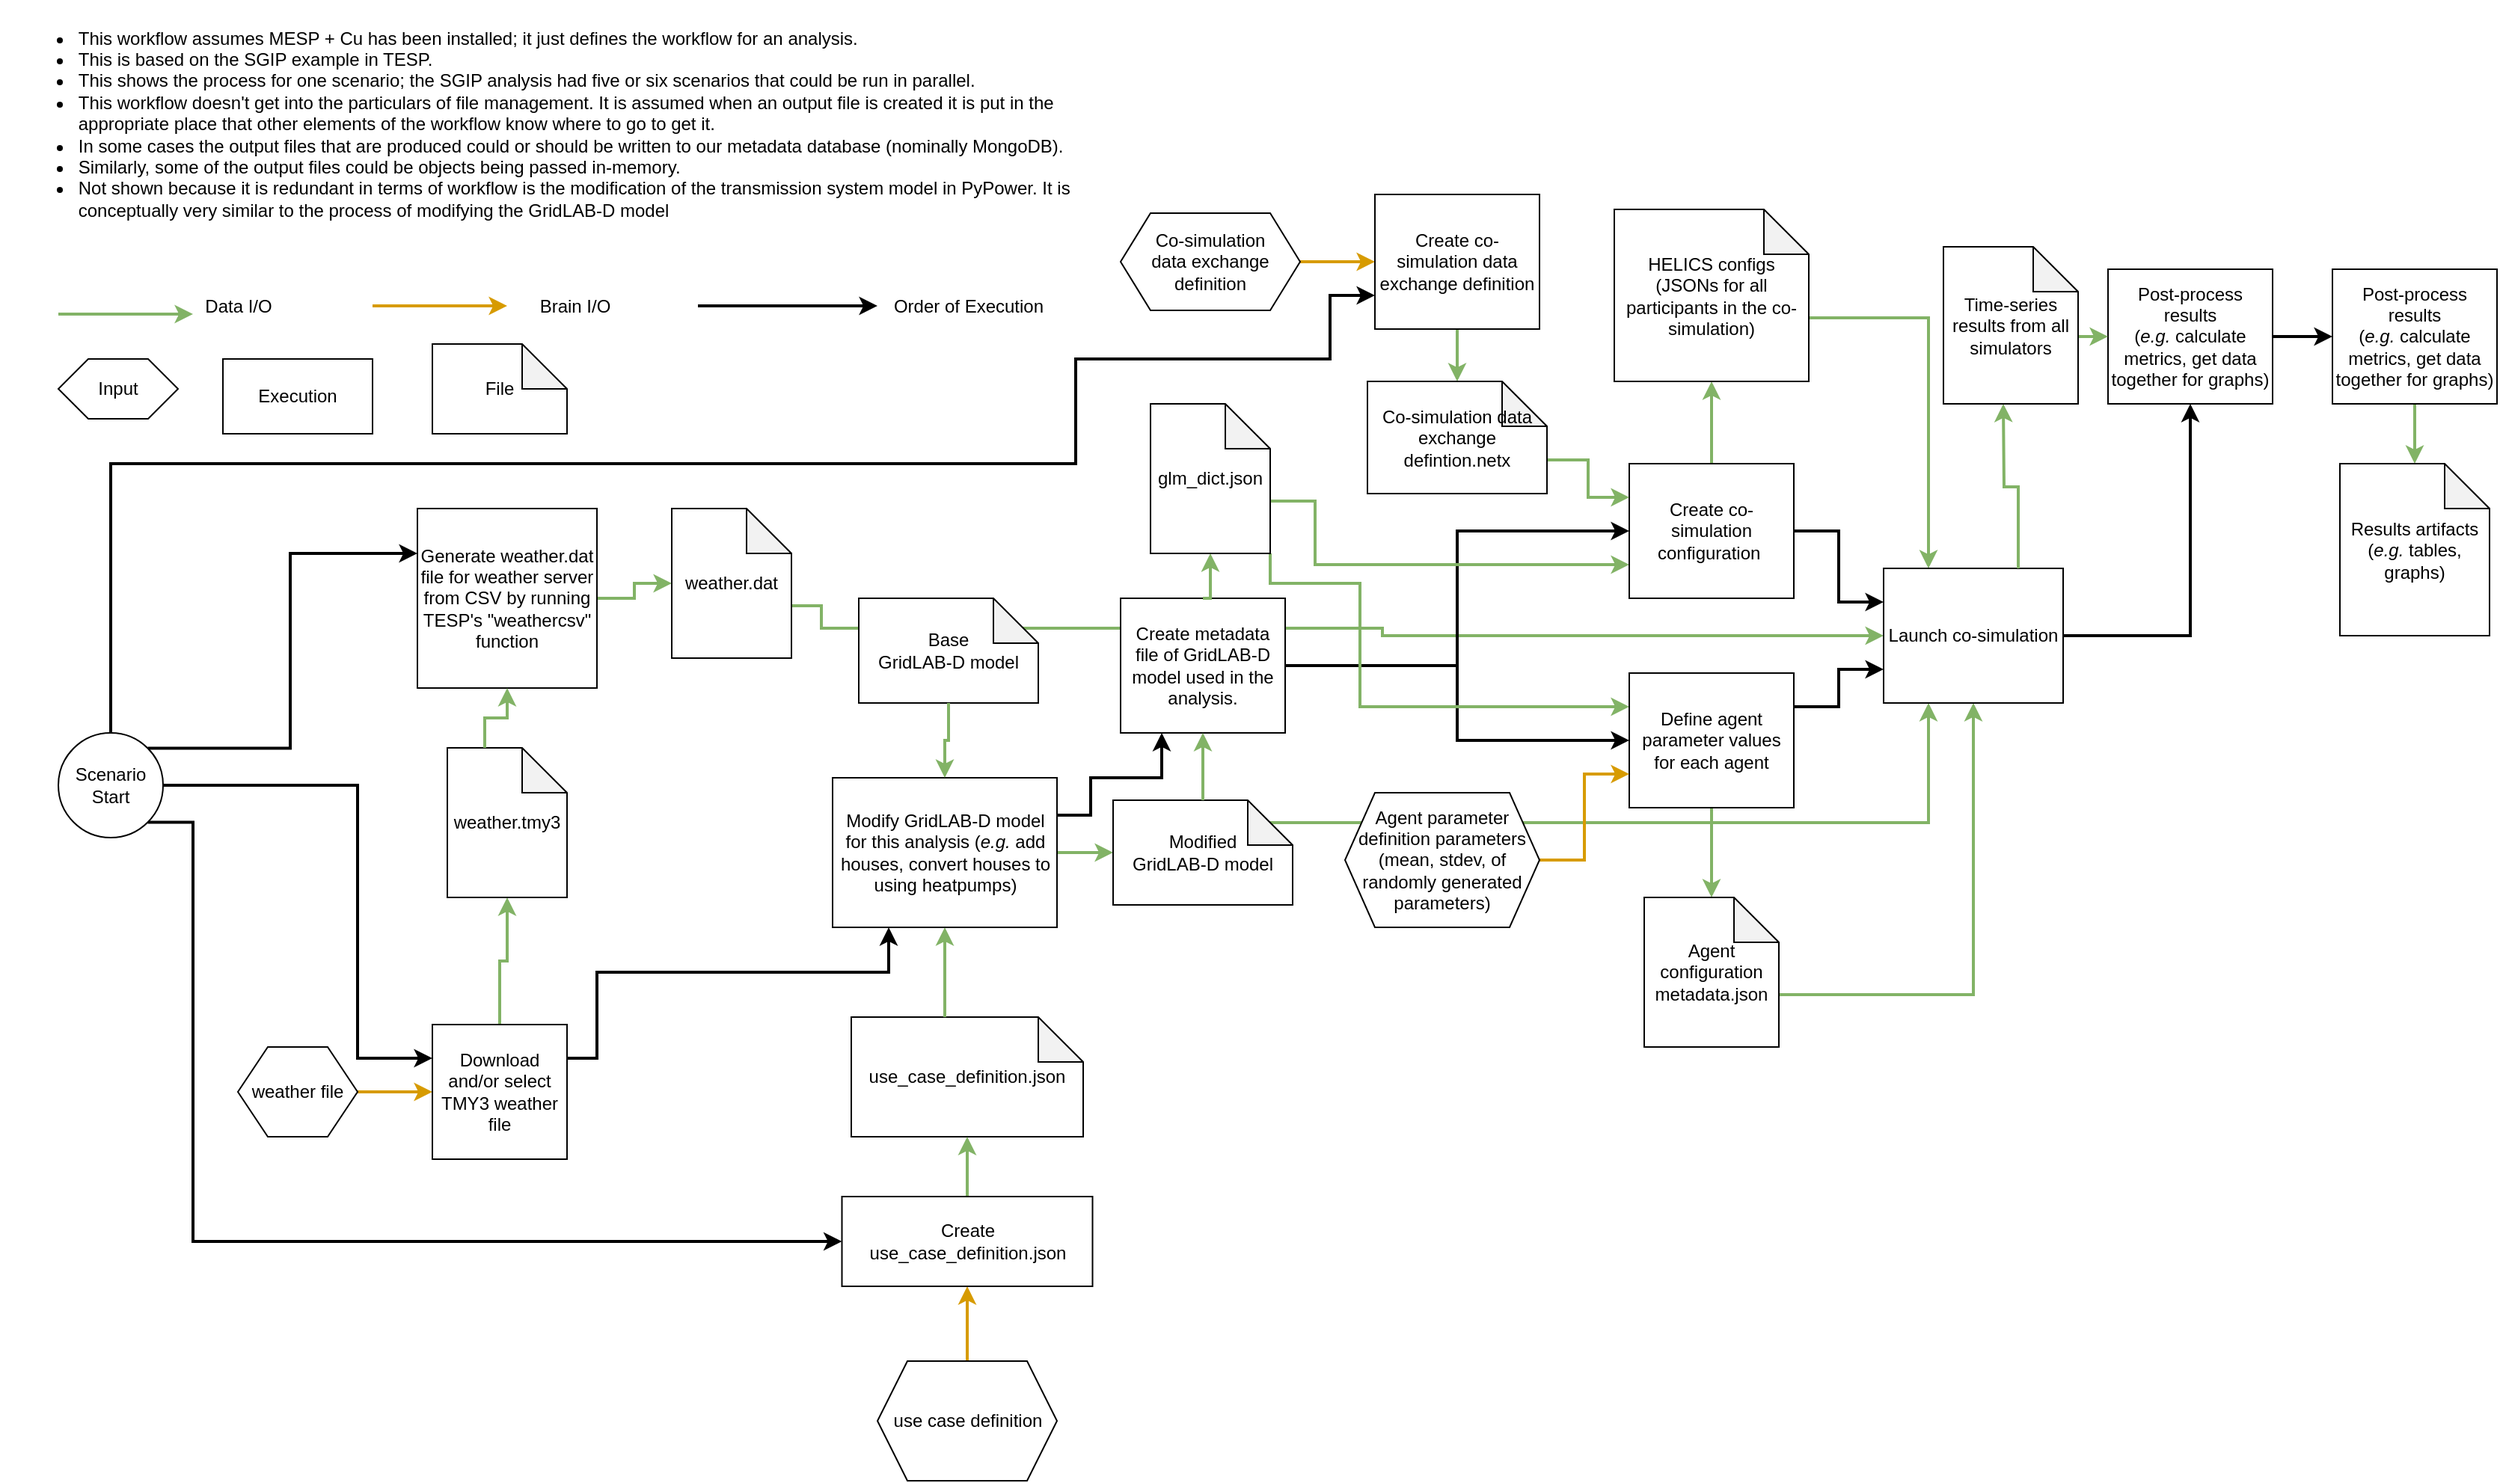 <mxfile>
    <diagram name="Page-1" id="3KY1KIsPnuTJjdjUUpzb">
        <mxGraphModel dx="1443" dy="2307" grid="1" gridSize="10" guides="1" tooltips="1" connect="1" arrows="1" fold="1" page="1" pageScale="1" pageWidth="1700" pageHeight="1100" math="0" shadow="0">
            <root>
                <mxCell id="0"/>
                <mxCell id="1" parent="0"/>
                <mxCell id="gnBhJ2xMGo01grLFuQjs-2" value="&lt;div style=&quot;text-align: left;&quot;&gt;&lt;ul&gt;&lt;li&gt;&lt;span style=&quot;background-color: initial;&quot;&gt;This workflow assumes MESP + Cu has been installed; it just defines the workflow for an analysis.&lt;/span&gt;&lt;/li&gt;&lt;li&gt;&lt;span style=&quot;background-color: initial;&quot;&gt;This is based on the SGIP example in TESP.&lt;/span&gt;&lt;/li&gt;&lt;li&gt;&lt;span style=&quot;background-color: initial;&quot;&gt;This shows the process for one scenario; the SGIP analysis had five or six scenarios that could be run in parallel.&lt;/span&gt;&lt;/li&gt;&lt;li&gt;&lt;span style=&quot;background-color: initial;&quot;&gt;This workflow doesn't get into the particulars of file management. It is assumed when an output file is created it is put in the&lt;br&gt;appropriate place that other elements of the workflow know where to go to get it.&lt;/span&gt;&lt;/li&gt;&lt;li&gt;&lt;span style=&quot;background-color: initial;&quot;&gt;In some cases the output files that are produced could or should be written to our metadata database (nominally MongoDB).&lt;/span&gt;&lt;/li&gt;&lt;li&gt;Similarly, some of the output files could be objects being passed in-memory.&amp;nbsp;&lt;/li&gt;&lt;li&gt;Not shown because it is redundant in terms of workflow is the modification of the transmission system model in PyPower. It is&amp;nbsp;&lt;br&gt;conceptually very similar to the process of modifying the GridLAB-D model&lt;/li&gt;&lt;/ul&gt;&lt;/div&gt;&lt;div style=&quot;text-align: left;&quot;&gt;&lt;span style=&quot;background-color: initial;&quot;&gt;&lt;br&gt;&lt;/span&gt;&lt;/div&gt;" style="text;html=1;align=center;verticalAlign=middle;resizable=0;points=[];autosize=1;strokeColor=none;fillColor=none;" parent="1" vertex="1">
                    <mxGeometry x="11.25" y="10" width="730" height="180" as="geometry"/>
                </mxCell>
                <mxCell id="gnBhJ2xMGo01grLFuQjs-6" style="edgeStyle=orthogonalEdgeStyle;rounded=0;orthogonalLoop=1;jettySize=auto;html=1;fillColor=#d5e8d4;strokeColor=#82b366;strokeWidth=2;" parent="1" source="gnBhJ2xMGo01grLFuQjs-3" target="gnBhJ2xMGo01grLFuQjs-5" edge="1">
                    <mxGeometry relative="1" as="geometry">
                        <mxPoint x="470" y="460" as="targetPoint"/>
                    </mxGeometry>
                </mxCell>
                <mxCell id="gnBhJ2xMGo01grLFuQjs-3" value="Generate weather.dat file for weather server from CSV by running TESP's &quot;weathercsv&quot; function" style="whiteSpace=wrap;html=1;aspect=fixed;" parent="1" vertex="1">
                    <mxGeometry x="290" y="350" width="120" height="120" as="geometry"/>
                </mxCell>
                <mxCell id="gnBhJ2xMGo01grLFuQjs-83" style="edgeStyle=orthogonalEdgeStyle;rounded=0;orthogonalLoop=1;jettySize=auto;html=1;exitX=0;exitY=0;exitDx=80;exitDy=65;exitPerimeter=0;entryX=0;entryY=0.5;entryDx=0;entryDy=0;fillColor=#d5e8d4;strokeColor=#82b366;strokeWidth=2;" parent="1" source="gnBhJ2xMGo01grLFuQjs-5" target="gnBhJ2xMGo01grLFuQjs-78" edge="1">
                    <mxGeometry relative="1" as="geometry">
                        <Array as="points">
                            <mxPoint x="560" y="415"/>
                            <mxPoint x="560" y="430"/>
                            <mxPoint x="935" y="430"/>
                            <mxPoint x="935" y="435"/>
                        </Array>
                    </mxGeometry>
                </mxCell>
                <mxCell id="gnBhJ2xMGo01grLFuQjs-5" value="weather.dat" style="shape=note;whiteSpace=wrap;html=1;backgroundOutline=1;darkOpacity=0.05;" parent="1" vertex="1">
                    <mxGeometry x="460" y="350" width="80" height="100" as="geometry"/>
                </mxCell>
                <mxCell id="gnBhJ2xMGo01grLFuQjs-7" style="edgeStyle=orthogonalEdgeStyle;rounded=0;orthogonalLoop=1;jettySize=auto;html=1;fillColor=#d5e8d4;strokeColor=#82b366;strokeWidth=2;" parent="1" edge="1">
                    <mxGeometry relative="1" as="geometry">
                        <mxPoint x="50" y="220" as="sourcePoint"/>
                        <mxPoint x="140" y="220" as="targetPoint"/>
                    </mxGeometry>
                </mxCell>
                <mxCell id="gnBhJ2xMGo01grLFuQjs-8" value="Data I/O" style="text;html=1;align=center;verticalAlign=middle;resizable=0;points=[];autosize=1;strokeColor=none;fillColor=none;" parent="1" vertex="1">
                    <mxGeometry x="135" y="200" width="70" height="30" as="geometry"/>
                </mxCell>
                <mxCell id="gnBhJ2xMGo01grLFuQjs-10" value="Order of Execution" style="text;html=1;align=center;verticalAlign=middle;resizable=0;points=[];autosize=1;strokeColor=none;fillColor=none;" parent="1" vertex="1">
                    <mxGeometry x="597.5" y="200" width="120" height="30" as="geometry"/>
                </mxCell>
                <mxCell id="gnBhJ2xMGo01grLFuQjs-28" style="edgeStyle=orthogonalEdgeStyle;rounded=0;orthogonalLoop=1;jettySize=auto;html=1;entryX=0;entryY=0.5;entryDx=0;entryDy=0;strokeWidth=2;fillColor=#ffe6cc;strokeColor=#d79b00;" parent="1" source="gnBhJ2xMGo01grLFuQjs-12" target="gnBhJ2xMGo01grLFuQjs-27" edge="1">
                    <mxGeometry relative="1" as="geometry"/>
                </mxCell>
                <mxCell id="gnBhJ2xMGo01grLFuQjs-12" value="weather file" style="shape=hexagon;perimeter=hexagonPerimeter2;whiteSpace=wrap;html=1;fixedSize=1;" parent="1" vertex="1">
                    <mxGeometry x="170" y="710" width="80" height="60" as="geometry"/>
                </mxCell>
                <mxCell id="gnBhJ2xMGo01grLFuQjs-13" value="Input" style="shape=hexagon;perimeter=hexagonPerimeter2;whiteSpace=wrap;html=1;fixedSize=1;" parent="1" vertex="1">
                    <mxGeometry x="50" y="250" width="80" height="40" as="geometry"/>
                </mxCell>
                <mxCell id="gnBhJ2xMGo01grLFuQjs-16" value="Execution" style="rounded=0;whiteSpace=wrap;html=1;" parent="1" vertex="1">
                    <mxGeometry x="160" y="250" width="100" height="50" as="geometry"/>
                </mxCell>
                <mxCell id="gnBhJ2xMGo01grLFuQjs-17" value="File" style="shape=note;whiteSpace=wrap;html=1;backgroundOutline=1;darkOpacity=0.05;" parent="1" vertex="1">
                    <mxGeometry x="300" y="240" width="90" height="60" as="geometry"/>
                </mxCell>
                <mxCell id="gnBhJ2xMGo01grLFuQjs-51" style="edgeStyle=orthogonalEdgeStyle;rounded=0;orthogonalLoop=1;jettySize=auto;html=1;exitX=1;exitY=0.5;exitDx=0;exitDy=0;entryX=0;entryY=0.5;entryDx=0;entryDy=0;strokeWidth=2;" parent="1" source="gnBhJ2xMGo01grLFuQjs-18" target="gnBhJ2xMGo01grLFuQjs-22" edge="1">
                    <mxGeometry relative="1" as="geometry"/>
                </mxCell>
                <mxCell id="gnBhJ2xMGo01grLFuQjs-56" style="edgeStyle=orthogonalEdgeStyle;rounded=0;orthogonalLoop=1;jettySize=auto;html=1;exitX=1;exitY=0.5;exitDx=0;exitDy=0;strokeWidth=2;" parent="1" source="gnBhJ2xMGo01grLFuQjs-18" target="gnBhJ2xMGo01grLFuQjs-54" edge="1">
                    <mxGeometry relative="1" as="geometry"/>
                </mxCell>
                <mxCell id="gnBhJ2xMGo01grLFuQjs-18" value="Create metadata file of GridLAB-D model used in the analysis." style="rounded=0;whiteSpace=wrap;html=1;" parent="1" vertex="1">
                    <mxGeometry x="760" y="410" width="110" height="90" as="geometry"/>
                </mxCell>
                <mxCell id="gnBhJ2xMGo01grLFuQjs-76" style="edgeStyle=orthogonalEdgeStyle;rounded=0;orthogonalLoop=1;jettySize=auto;html=1;exitX=1;exitY=1;exitDx=0;exitDy=0;exitPerimeter=0;entryX=0;entryY=0.25;entryDx=0;entryDy=0;fillColor=#d5e8d4;strokeColor=#82b366;strokeWidth=2;" parent="1" source="gnBhJ2xMGo01grLFuQjs-20" target="gnBhJ2xMGo01grLFuQjs-54" edge="1">
                    <mxGeometry relative="1" as="geometry">
                        <Array as="points">
                            <mxPoint x="860" y="400"/>
                            <mxPoint x="920" y="400"/>
                            <mxPoint x="920" y="483"/>
                        </Array>
                    </mxGeometry>
                </mxCell>
                <mxCell id="gnBhJ2xMGo01grLFuQjs-77" style="edgeStyle=orthogonalEdgeStyle;rounded=0;orthogonalLoop=1;jettySize=auto;html=1;exitX=0;exitY=0;exitDx=80;exitDy=65;exitPerimeter=0;entryX=0;entryY=0.75;entryDx=0;entryDy=0;fillColor=#d5e8d4;strokeColor=#82b366;strokeWidth=2;" parent="1" source="gnBhJ2xMGo01grLFuQjs-20" target="gnBhJ2xMGo01grLFuQjs-22" edge="1">
                    <mxGeometry relative="1" as="geometry">
                        <Array as="points">
                            <mxPoint x="890" y="345"/>
                            <mxPoint x="890" y="388"/>
                        </Array>
                    </mxGeometry>
                </mxCell>
                <mxCell id="gnBhJ2xMGo01grLFuQjs-20" value="glm_dict.json" style="shape=note;whiteSpace=wrap;html=1;backgroundOutline=1;darkOpacity=0.05;" parent="1" vertex="1">
                    <mxGeometry x="780" y="280" width="80" height="100" as="geometry"/>
                </mxCell>
                <mxCell id="gnBhJ2xMGo01grLFuQjs-21" style="edgeStyle=orthogonalEdgeStyle;rounded=0;orthogonalLoop=1;jettySize=auto;html=1;fillColor=#d5e8d4;strokeColor=#82b366;strokeWidth=2;entryX=0.5;entryY=1;entryDx=0;entryDy=0;entryPerimeter=0;exitX=0.5;exitY=0;exitDx=0;exitDy=0;" parent="1" source="gnBhJ2xMGo01grLFuQjs-18" target="gnBhJ2xMGo01grLFuQjs-20" edge="1">
                    <mxGeometry relative="1" as="geometry">
                        <mxPoint x="440" y="410" as="sourcePoint"/>
                        <mxPoint x="440" y="350" as="targetPoint"/>
                    </mxGeometry>
                </mxCell>
                <mxCell id="gnBhJ2xMGo01grLFuQjs-53" style="edgeStyle=orthogonalEdgeStyle;rounded=0;orthogonalLoop=1;jettySize=auto;html=1;exitX=0.5;exitY=0;exitDx=0;exitDy=0;fillColor=#d5e8d4;strokeColor=#82b366;strokeWidth=2;" parent="1" source="gnBhJ2xMGo01grLFuQjs-22" target="gnBhJ2xMGo01grLFuQjs-52" edge="1">
                    <mxGeometry relative="1" as="geometry"/>
                </mxCell>
                <mxCell id="gnBhJ2xMGo01grLFuQjs-79" style="edgeStyle=orthogonalEdgeStyle;rounded=0;orthogonalLoop=1;jettySize=auto;html=1;exitX=1;exitY=0.5;exitDx=0;exitDy=0;entryX=0;entryY=0.25;entryDx=0;entryDy=0;strokeWidth=2;" parent="1" source="gnBhJ2xMGo01grLFuQjs-22" target="gnBhJ2xMGo01grLFuQjs-78" edge="1">
                    <mxGeometry relative="1" as="geometry"/>
                </mxCell>
                <mxCell id="gnBhJ2xMGo01grLFuQjs-22" value="Create co-simulation configuration&amp;nbsp;" style="rounded=0;whiteSpace=wrap;html=1;" parent="1" vertex="1">
                    <mxGeometry x="1100" y="320" width="110" height="90" as="geometry"/>
                </mxCell>
                <mxCell id="gnBhJ2xMGo01grLFuQjs-39" style="edgeStyle=orthogonalEdgeStyle;rounded=0;orthogonalLoop=1;jettySize=auto;html=1;strokeWidth=2;fillColor=#d5e8d4;strokeColor=#82b366;" parent="1" source="gnBhJ2xMGo01grLFuQjs-23" target="gnBhJ2xMGo01grLFuQjs-42" edge="1">
                    <mxGeometry relative="1" as="geometry">
                        <mxPoint x="770" y="580" as="targetPoint"/>
                    </mxGeometry>
                </mxCell>
                <mxCell id="gnBhJ2xMGo01grLFuQjs-44" style="edgeStyle=orthogonalEdgeStyle;rounded=0;orthogonalLoop=1;jettySize=auto;html=1;exitX=1;exitY=0.25;exitDx=0;exitDy=0;entryX=0.25;entryY=1;entryDx=0;entryDy=0;strokeWidth=2;" parent="1" source="gnBhJ2xMGo01grLFuQjs-23" target="gnBhJ2xMGo01grLFuQjs-18" edge="1">
                    <mxGeometry relative="1" as="geometry">
                        <Array as="points">
                            <mxPoint x="740" y="555"/>
                            <mxPoint x="740" y="530"/>
                            <mxPoint x="788" y="530"/>
                        </Array>
                    </mxGeometry>
                </mxCell>
                <mxCell id="gnBhJ2xMGo01grLFuQjs-23" value="Modify GridLAB-D model for this analysis (&lt;i&gt;e.g.&lt;/i&gt;&amp;nbsp;add houses, convert houses to using heatpumps)" style="rounded=0;whiteSpace=wrap;html=1;" parent="1" vertex="1">
                    <mxGeometry x="567.5" y="530" width="150" height="100" as="geometry"/>
                </mxCell>
                <mxCell id="gnBhJ2xMGo01grLFuQjs-24" value="use_case_definition.json" style="shape=note;whiteSpace=wrap;html=1;backgroundOutline=1;darkOpacity=0.05;" parent="1" vertex="1">
                    <mxGeometry x="580" y="690" width="155" height="80" as="geometry"/>
                </mxCell>
                <mxCell id="gnBhJ2xMGo01grLFuQjs-25" style="edgeStyle=orthogonalEdgeStyle;rounded=0;orthogonalLoop=1;jettySize=auto;html=1;fillColor=#d5e8d4;strokeColor=#82b366;strokeWidth=2;exitX=0;exitY=0;exitDx=62.5;exitDy=0;exitPerimeter=0;entryX=0.5;entryY=1;entryDx=0;entryDy=0;" parent="1" source="gnBhJ2xMGo01grLFuQjs-24" target="gnBhJ2xMGo01grLFuQjs-23" edge="1">
                    <mxGeometry relative="1" as="geometry">
                        <mxPoint x="710" y="740" as="sourcePoint"/>
                        <mxPoint x="800" y="740" as="targetPoint"/>
                    </mxGeometry>
                </mxCell>
                <mxCell id="gnBhJ2xMGo01grLFuQjs-34" style="edgeStyle=orthogonalEdgeStyle;rounded=0;orthogonalLoop=1;jettySize=auto;html=1;entryX=0.5;entryY=1;entryDx=0;entryDy=0;fillColor=#ffe6cc;strokeColor=#d79b00;strokeWidth=2;" parent="1" source="gnBhJ2xMGo01grLFuQjs-26" target="gnBhJ2xMGo01grLFuQjs-33" edge="1">
                    <mxGeometry relative="1" as="geometry"/>
                </mxCell>
                <mxCell id="gnBhJ2xMGo01grLFuQjs-26" value="use case definition" style="shape=hexagon;perimeter=hexagonPerimeter2;whiteSpace=wrap;html=1;fixedSize=1;" parent="1" vertex="1">
                    <mxGeometry x="597.5" y="920" width="120" height="80" as="geometry"/>
                </mxCell>
                <mxCell id="gnBhJ2xMGo01grLFuQjs-30" style="edgeStyle=orthogonalEdgeStyle;rounded=0;orthogonalLoop=1;jettySize=auto;html=1;strokeWidth=2;fillColor=#d5e8d4;strokeColor=#82b366;" parent="1" source="gnBhJ2xMGo01grLFuQjs-27" target="gnBhJ2xMGo01grLFuQjs-29" edge="1">
                    <mxGeometry relative="1" as="geometry"/>
                </mxCell>
                <mxCell id="gnBhJ2xMGo01grLFuQjs-46" style="edgeStyle=orthogonalEdgeStyle;rounded=0;orthogonalLoop=1;jettySize=auto;html=1;exitX=1;exitY=0.25;exitDx=0;exitDy=0;entryX=0.25;entryY=1;entryDx=0;entryDy=0;strokeWidth=2;" parent="1" source="gnBhJ2xMGo01grLFuQjs-27" target="gnBhJ2xMGo01grLFuQjs-23" edge="1">
                    <mxGeometry relative="1" as="geometry">
                        <Array as="points">
                            <mxPoint x="410" y="718"/>
                            <mxPoint x="410" y="660"/>
                            <mxPoint x="605" y="660"/>
                        </Array>
                    </mxGeometry>
                </mxCell>
                <mxCell id="gnBhJ2xMGo01grLFuQjs-27" value="Download and/or select TMY3 weather file" style="whiteSpace=wrap;html=1;aspect=fixed;" parent="1" vertex="1">
                    <mxGeometry x="300" y="695" width="90" height="90" as="geometry"/>
                </mxCell>
                <mxCell id="gnBhJ2xMGo01grLFuQjs-29" value="weather.tmy3" style="shape=note;whiteSpace=wrap;html=1;backgroundOutline=1;darkOpacity=0.05;" parent="1" vertex="1">
                    <mxGeometry x="310" y="510" width="80" height="100" as="geometry"/>
                </mxCell>
                <mxCell id="gnBhJ2xMGo01grLFuQjs-31" style="edgeStyle=orthogonalEdgeStyle;rounded=0;orthogonalLoop=1;jettySize=auto;html=1;fillColor=#d5e8d4;strokeColor=#82b366;strokeWidth=2;entryX=0.5;entryY=1;entryDx=0;entryDy=0;exitX=0;exitY=0;exitDx=25;exitDy=0;exitPerimeter=0;" parent="1" source="gnBhJ2xMGo01grLFuQjs-29" target="gnBhJ2xMGo01grLFuQjs-3" edge="1">
                    <mxGeometry relative="1" as="geometry">
                        <mxPoint x="630" y="530" as="sourcePoint"/>
                        <mxPoint x="630" y="470" as="targetPoint"/>
                    </mxGeometry>
                </mxCell>
                <mxCell id="gnBhJ2xMGo01grLFuQjs-37" style="edgeStyle=orthogonalEdgeStyle;rounded=0;orthogonalLoop=1;jettySize=auto;html=1;exitX=0.5;exitY=0;exitDx=0;exitDy=0;entryX=0.5;entryY=1;entryDx=0;entryDy=0;entryPerimeter=0;fillColor=#d5e8d4;strokeColor=#82b366;strokeWidth=2;" parent="1" source="gnBhJ2xMGo01grLFuQjs-33" target="gnBhJ2xMGo01grLFuQjs-24" edge="1">
                    <mxGeometry relative="1" as="geometry"/>
                </mxCell>
                <mxCell id="gnBhJ2xMGo01grLFuQjs-33" value="Create use_case_definition.json" style="rounded=0;whiteSpace=wrap;html=1;" parent="1" vertex="1">
                    <mxGeometry x="573.75" y="810" width="167.5" height="60" as="geometry"/>
                </mxCell>
                <mxCell id="gnBhJ2xMGo01grLFuQjs-35" style="edgeStyle=orthogonalEdgeStyle;rounded=0;orthogonalLoop=1;jettySize=auto;html=1;fillColor=#ffe6cc;strokeColor=#d79b00;strokeWidth=2;" parent="1" edge="1">
                    <mxGeometry relative="1" as="geometry">
                        <mxPoint x="260" y="214.5" as="sourcePoint"/>
                        <mxPoint x="350" y="214.5" as="targetPoint"/>
                    </mxGeometry>
                </mxCell>
                <mxCell id="gnBhJ2xMGo01grLFuQjs-36" value="Brain I/O" style="text;html=1;align=center;verticalAlign=middle;resizable=0;points=[];autosize=1;strokeColor=none;fillColor=none;" parent="1" vertex="1">
                    <mxGeometry x="360" y="200" width="70" height="30" as="geometry"/>
                </mxCell>
                <mxCell id="gnBhJ2xMGo01grLFuQjs-40" value="Base &lt;br&gt;GridLAB-D model" style="shape=note;whiteSpace=wrap;html=1;backgroundOutline=1;darkOpacity=0.05;" parent="1" vertex="1">
                    <mxGeometry x="585" y="410" width="120" height="70" as="geometry"/>
                </mxCell>
                <mxCell id="gnBhJ2xMGo01grLFuQjs-41" style="edgeStyle=orthogonalEdgeStyle;rounded=0;orthogonalLoop=1;jettySize=auto;html=1;fillColor=#d5e8d4;strokeColor=#82b366;strokeWidth=2;entryX=0.5;entryY=0;entryDx=0;entryDy=0;exitX=0.5;exitY=1;exitDx=0;exitDy=0;exitPerimeter=0;" parent="1" source="gnBhJ2xMGo01grLFuQjs-40" target="gnBhJ2xMGo01grLFuQjs-23" edge="1">
                    <mxGeometry relative="1" as="geometry">
                        <mxPoint x="480" y="530" as="sourcePoint"/>
                        <mxPoint x="480" y="470" as="targetPoint"/>
                    </mxGeometry>
                </mxCell>
                <mxCell id="gnBhJ2xMGo01grLFuQjs-84" style="edgeStyle=orthogonalEdgeStyle;rounded=0;orthogonalLoop=1;jettySize=auto;html=1;entryX=0.25;entryY=1;entryDx=0;entryDy=0;fillColor=#d5e8d4;strokeColor=#82b366;strokeWidth=2;exitX=0;exitY=0;exitDx=105;exitDy=15;exitPerimeter=0;" parent="1" source="gnBhJ2xMGo01grLFuQjs-42" target="gnBhJ2xMGo01grLFuQjs-78" edge="1">
                    <mxGeometry relative="1" as="geometry">
                        <Array as="points">
                            <mxPoint x="1300" y="560"/>
                        </Array>
                    </mxGeometry>
                </mxCell>
                <mxCell id="gnBhJ2xMGo01grLFuQjs-42" value="Modified&lt;br&gt;GridLAB-D model" style="shape=note;whiteSpace=wrap;html=1;backgroundOutline=1;darkOpacity=0.05;" parent="1" vertex="1">
                    <mxGeometry x="755" y="545" width="120" height="70" as="geometry"/>
                </mxCell>
                <mxCell id="gnBhJ2xMGo01grLFuQjs-43" style="edgeStyle=orthogonalEdgeStyle;rounded=0;orthogonalLoop=1;jettySize=auto;html=1;fillColor=#d5e8d4;strokeColor=#82b366;strokeWidth=2;entryX=0.5;entryY=1;entryDx=0;entryDy=0;exitX=0.5;exitY=0;exitDx=0;exitDy=0;exitPerimeter=0;" parent="1" source="gnBhJ2xMGo01grLFuQjs-42" target="gnBhJ2xMGo01grLFuQjs-18" edge="1">
                    <mxGeometry relative="1" as="geometry">
                        <mxPoint x="655" y="490" as="sourcePoint"/>
                        <mxPoint x="655" y="540" as="targetPoint"/>
                    </mxGeometry>
                </mxCell>
                <mxCell id="gnBhJ2xMGo01grLFuQjs-48" style="edgeStyle=orthogonalEdgeStyle;rounded=0;orthogonalLoop=1;jettySize=auto;html=1;exitX=1;exitY=0.5;exitDx=0;exitDy=0;entryX=0;entryY=0.25;entryDx=0;entryDy=0;strokeWidth=2;" parent="1" source="gnBhJ2xMGo01grLFuQjs-47" target="gnBhJ2xMGo01grLFuQjs-27" edge="1">
                    <mxGeometry relative="1" as="geometry">
                        <Array as="points">
                            <mxPoint x="250" y="535"/>
                            <mxPoint x="250" y="718"/>
                        </Array>
                    </mxGeometry>
                </mxCell>
                <mxCell id="gnBhJ2xMGo01grLFuQjs-49" style="edgeStyle=orthogonalEdgeStyle;rounded=0;orthogonalLoop=1;jettySize=auto;html=1;exitX=1;exitY=0;exitDx=0;exitDy=0;entryX=0;entryY=0.25;entryDx=0;entryDy=0;strokeWidth=2;" parent="1" source="gnBhJ2xMGo01grLFuQjs-47" target="gnBhJ2xMGo01grLFuQjs-3" edge="1">
                    <mxGeometry relative="1" as="geometry"/>
                </mxCell>
                <mxCell id="gnBhJ2xMGo01grLFuQjs-50" style="edgeStyle=orthogonalEdgeStyle;rounded=0;orthogonalLoop=1;jettySize=auto;html=1;exitX=1;exitY=1;exitDx=0;exitDy=0;entryX=0;entryY=0.5;entryDx=0;entryDy=0;strokeWidth=2;" parent="1" source="gnBhJ2xMGo01grLFuQjs-47" target="gnBhJ2xMGo01grLFuQjs-33" edge="1">
                    <mxGeometry relative="1" as="geometry">
                        <Array as="points">
                            <mxPoint x="140" y="560"/>
                            <mxPoint x="140" y="840"/>
                        </Array>
                    </mxGeometry>
                </mxCell>
                <mxCell id="gnBhJ2xMGo01grLFuQjs-64" style="edgeStyle=orthogonalEdgeStyle;rounded=0;orthogonalLoop=1;jettySize=auto;html=1;exitX=0.5;exitY=0;exitDx=0;exitDy=0;entryX=0;entryY=0.75;entryDx=0;entryDy=0;strokeWidth=2;" parent="1" source="gnBhJ2xMGo01grLFuQjs-47" target="gnBhJ2xMGo01grLFuQjs-61" edge="1">
                    <mxGeometry relative="1" as="geometry">
                        <Array as="points">
                            <mxPoint x="85" y="320"/>
                            <mxPoint x="730" y="320"/>
                            <mxPoint x="730" y="250"/>
                            <mxPoint x="900" y="250"/>
                            <mxPoint x="900" y="208"/>
                        </Array>
                    </mxGeometry>
                </mxCell>
                <mxCell id="gnBhJ2xMGo01grLFuQjs-47" value="Scenario&lt;br&gt;Start" style="ellipse;whiteSpace=wrap;html=1;aspect=fixed;" parent="1" vertex="1">
                    <mxGeometry x="50" y="500" width="70" height="70" as="geometry"/>
                </mxCell>
                <mxCell id="gnBhJ2xMGo01grLFuQjs-81" style="edgeStyle=orthogonalEdgeStyle;rounded=0;orthogonalLoop=1;jettySize=auto;html=1;exitX=0;exitY=0;exitDx=130;exitDy=72.5;exitPerimeter=0;entryX=0.25;entryY=0;entryDx=0;entryDy=0;fillColor=#d5e8d4;strokeColor=#82b366;strokeWidth=2;" parent="1" source="gnBhJ2xMGo01grLFuQjs-52" target="gnBhJ2xMGo01grLFuQjs-78" edge="1">
                    <mxGeometry relative="1" as="geometry"/>
                </mxCell>
                <mxCell id="gnBhJ2xMGo01grLFuQjs-52" value="HELICS configs (JSONs for all participants in the co-simulation)" style="shape=note;whiteSpace=wrap;html=1;backgroundOutline=1;darkOpacity=0.05;" parent="1" vertex="1">
                    <mxGeometry x="1090" y="150" width="130" height="115" as="geometry"/>
                </mxCell>
                <mxCell id="gnBhJ2xMGo01grLFuQjs-59" style="edgeStyle=orthogonalEdgeStyle;rounded=0;orthogonalLoop=1;jettySize=auto;html=1;exitX=0.5;exitY=1;exitDx=0;exitDy=0;entryX=0.5;entryY=0;entryDx=0;entryDy=0;entryPerimeter=0;strokeWidth=2;fillColor=#d5e8d4;strokeColor=#82b366;" parent="1" source="gnBhJ2xMGo01grLFuQjs-54" target="gnBhJ2xMGo01grLFuQjs-58" edge="1">
                    <mxGeometry relative="1" as="geometry"/>
                </mxCell>
                <mxCell id="gnBhJ2xMGo01grLFuQjs-80" style="edgeStyle=orthogonalEdgeStyle;rounded=0;orthogonalLoop=1;jettySize=auto;html=1;exitX=1;exitY=0.25;exitDx=0;exitDy=0;entryX=0;entryY=0.75;entryDx=0;entryDy=0;strokeWidth=2;" parent="1" source="gnBhJ2xMGo01grLFuQjs-54" target="gnBhJ2xMGo01grLFuQjs-78" edge="1">
                    <mxGeometry relative="1" as="geometry"/>
                </mxCell>
                <mxCell id="gnBhJ2xMGo01grLFuQjs-54" value="Define agent parameter values for each agent" style="rounded=0;whiteSpace=wrap;html=1;" parent="1" vertex="1">
                    <mxGeometry x="1100" y="460" width="110" height="90" as="geometry"/>
                </mxCell>
                <mxCell id="gnBhJ2xMGo01grLFuQjs-82" style="edgeStyle=orthogonalEdgeStyle;rounded=0;orthogonalLoop=1;jettySize=auto;html=1;exitX=0;exitY=0;exitDx=90;exitDy=65;exitPerimeter=0;entryX=0.5;entryY=1;entryDx=0;entryDy=0;fillColor=#d5e8d4;strokeColor=#82b366;strokeWidth=2;" parent="1" source="gnBhJ2xMGo01grLFuQjs-58" target="gnBhJ2xMGo01grLFuQjs-78" edge="1">
                    <mxGeometry relative="1" as="geometry"/>
                </mxCell>
                <mxCell id="gnBhJ2xMGo01grLFuQjs-58" value="Agent configuration metadata.json" style="shape=note;whiteSpace=wrap;html=1;backgroundOutline=1;darkOpacity=0.05;" parent="1" vertex="1">
                    <mxGeometry x="1110" y="610" width="90" height="100" as="geometry"/>
                </mxCell>
                <mxCell id="gnBhJ2xMGo01grLFuQjs-62" style="edgeStyle=orthogonalEdgeStyle;rounded=0;orthogonalLoop=1;jettySize=auto;html=1;exitX=1;exitY=0.5;exitDx=0;exitDy=0;strokeWidth=2;fillColor=#ffe6cc;strokeColor=#d79b00;" parent="1" source="gnBhJ2xMGo01grLFuQjs-60" target="gnBhJ2xMGo01grLFuQjs-61" edge="1">
                    <mxGeometry relative="1" as="geometry"/>
                </mxCell>
                <mxCell id="gnBhJ2xMGo01grLFuQjs-60" value="Co-simulation&lt;br&gt;data exchange&lt;br&gt;definition" style="shape=hexagon;perimeter=hexagonPerimeter2;whiteSpace=wrap;html=1;fixedSize=1;" parent="1" vertex="1">
                    <mxGeometry x="760" y="152.5" width="120" height="65" as="geometry"/>
                </mxCell>
                <mxCell id="gnBhJ2xMGo01grLFuQjs-66" style="edgeStyle=orthogonalEdgeStyle;rounded=0;orthogonalLoop=1;jettySize=auto;html=1;exitX=0.5;exitY=1;exitDx=0;exitDy=0;fillColor=#d5e8d4;strokeColor=#82b366;strokeWidth=2;" parent="1" source="gnBhJ2xMGo01grLFuQjs-61" target="gnBhJ2xMGo01grLFuQjs-65" edge="1">
                    <mxGeometry relative="1" as="geometry"/>
                </mxCell>
                <mxCell id="gnBhJ2xMGo01grLFuQjs-61" value="Create co-simulation data exchange definition" style="rounded=0;whiteSpace=wrap;html=1;" parent="1" vertex="1">
                    <mxGeometry x="930" y="140" width="110" height="90" as="geometry"/>
                </mxCell>
                <mxCell id="gnBhJ2xMGo01grLFuQjs-69" style="edgeStyle=orthogonalEdgeStyle;rounded=0;orthogonalLoop=1;jettySize=auto;html=1;exitX=0;exitY=0;exitDx=120;exitDy=52.5;exitPerimeter=0;entryX=0;entryY=0.25;entryDx=0;entryDy=0;strokeWidth=2;fillColor=#d5e8d4;strokeColor=#82b366;" parent="1" source="gnBhJ2xMGo01grLFuQjs-65" target="gnBhJ2xMGo01grLFuQjs-22" edge="1">
                    <mxGeometry relative="1" as="geometry"/>
                </mxCell>
                <mxCell id="gnBhJ2xMGo01grLFuQjs-65" value="Co-simulation data exchange defintion.netx" style="shape=note;whiteSpace=wrap;html=1;backgroundOutline=1;darkOpacity=0.05;" parent="1" vertex="1">
                    <mxGeometry x="925" y="265" width="120" height="75" as="geometry"/>
                </mxCell>
                <mxCell id="gnBhJ2xMGo01grLFuQjs-73" style="edgeStyle=orthogonalEdgeStyle;rounded=0;orthogonalLoop=1;jettySize=auto;html=1;entryX=0;entryY=0.75;entryDx=0;entryDy=0;strokeWidth=2;fillColor=#ffe6cc;strokeColor=#d79b00;" parent="1" source="gnBhJ2xMGo01grLFuQjs-71" target="gnBhJ2xMGo01grLFuQjs-54" edge="1">
                    <mxGeometry relative="1" as="geometry"/>
                </mxCell>
                <mxCell id="gnBhJ2xMGo01grLFuQjs-71" value="Agent parameter&lt;br&gt;definition parameters (mean, stdev, of randomly generated parameters)" style="shape=hexagon;perimeter=hexagonPerimeter2;whiteSpace=wrap;html=1;fixedSize=1;" parent="1" vertex="1">
                    <mxGeometry x="910" y="540" width="130" height="90" as="geometry"/>
                </mxCell>
                <mxCell id="gnBhJ2xMGo01grLFuQjs-89" style="edgeStyle=orthogonalEdgeStyle;rounded=0;orthogonalLoop=1;jettySize=auto;html=1;entryX=0.5;entryY=1;entryDx=0;entryDy=0;strokeWidth=2;" parent="1" source="gnBhJ2xMGo01grLFuQjs-78" target="gnBhJ2xMGo01grLFuQjs-85" edge="1">
                    <mxGeometry relative="1" as="geometry"/>
                </mxCell>
                <mxCell id="gnBhJ2xMGo01grLFuQjs-78" value="Launch co-simulation" style="rounded=0;whiteSpace=wrap;html=1;" parent="1" vertex="1">
                    <mxGeometry x="1270" y="390" width="120" height="90" as="geometry"/>
                </mxCell>
                <mxCell id="gnBhJ2xMGo01grLFuQjs-92" style="edgeStyle=orthogonalEdgeStyle;rounded=0;orthogonalLoop=1;jettySize=auto;html=1;exitX=1;exitY=0.5;exitDx=0;exitDy=0;entryX=0;entryY=0.5;entryDx=0;entryDy=0;strokeWidth=2;" parent="1" source="gnBhJ2xMGo01grLFuQjs-85" target="gnBhJ2xMGo01grLFuQjs-91" edge="1">
                    <mxGeometry relative="1" as="geometry"/>
                </mxCell>
                <mxCell id="gnBhJ2xMGo01grLFuQjs-85" value="Post-process results (&lt;i&gt;e.g.&lt;/i&gt;&amp;nbsp;calculate metrics, get data together for graphs)" style="rounded=0;whiteSpace=wrap;html=1;" parent="1" vertex="1">
                    <mxGeometry x="1420" y="190" width="110" height="90" as="geometry"/>
                </mxCell>
                <mxCell id="gnBhJ2xMGo01grLFuQjs-87" style="edgeStyle=orthogonalEdgeStyle;rounded=0;orthogonalLoop=1;jettySize=auto;html=1;exitX=0.75;exitY=0;exitDx=0;exitDy=0;fillColor=#d5e8d4;strokeColor=#82b366;strokeWidth=2;" parent="1" source="gnBhJ2xMGo01grLFuQjs-78" edge="1">
                    <mxGeometry relative="1" as="geometry">
                        <mxPoint x="1270" y="233" as="sourcePoint"/>
                        <mxPoint x="1350" y="280" as="targetPoint"/>
                    </mxGeometry>
                </mxCell>
                <mxCell id="gnBhJ2xMGo01grLFuQjs-90" style="edgeStyle=orthogonalEdgeStyle;rounded=0;orthogonalLoop=1;jettySize=auto;html=1;exitX=1;exitY=0.5;exitDx=0;exitDy=0;entryX=0;entryY=0.5;entryDx=0;entryDy=0;fillColor=#d5e8d4;strokeColor=#82b366;strokeWidth=2;" parent="1" target="gnBhJ2xMGo01grLFuQjs-85" edge="1">
                    <mxGeometry relative="1" as="geometry">
                        <mxPoint x="1400" y="235" as="sourcePoint"/>
                    </mxGeometry>
                </mxCell>
                <mxCell id="gnBhJ2xMGo01grLFuQjs-96" style="edgeStyle=orthogonalEdgeStyle;rounded=0;orthogonalLoop=1;jettySize=auto;html=1;exitX=0.5;exitY=1;exitDx=0;exitDy=0;entryX=0.5;entryY=0;entryDx=0;entryDy=0;entryPerimeter=0;strokeWidth=2;fillColor=#d5e8d4;strokeColor=#82b366;" parent="1" source="gnBhJ2xMGo01grLFuQjs-91" target="gnBhJ2xMGo01grLFuQjs-93" edge="1">
                    <mxGeometry relative="1" as="geometry"/>
                </mxCell>
                <mxCell id="gnBhJ2xMGo01grLFuQjs-91" value="Post-process results (&lt;i&gt;e.g.&lt;/i&gt;&amp;nbsp;calculate metrics, get data together for graphs)" style="rounded=0;whiteSpace=wrap;html=1;" parent="1" vertex="1">
                    <mxGeometry x="1570" y="190" width="110" height="90" as="geometry"/>
                </mxCell>
                <mxCell id="gnBhJ2xMGo01grLFuQjs-93" value="Results artifacts (&lt;i&gt;e.g.&amp;nbsp;&lt;/i&gt;tables, graphs)" style="shape=note;whiteSpace=wrap;html=1;backgroundOutline=1;darkOpacity=0.05;" parent="1" vertex="1">
                    <mxGeometry x="1575" y="320" width="100" height="115" as="geometry"/>
                </mxCell>
                <mxCell id="gnBhJ2xMGo01grLFuQjs-94" value="Time-series results from all simulators" style="shape=note;whiteSpace=wrap;html=1;backgroundOutline=1;darkOpacity=0.05;" parent="1" vertex="1">
                    <mxGeometry x="1310" y="175" width="90" height="105" as="geometry"/>
                </mxCell>
                <mxCell id="2" style="edgeStyle=orthogonalEdgeStyle;rounded=0;orthogonalLoop=1;jettySize=auto;html=1;strokeWidth=2;" edge="1" parent="1">
                    <mxGeometry relative="1" as="geometry">
                        <mxPoint x="477.5" y="214.5" as="sourcePoint"/>
                        <mxPoint x="597.5" y="214.5" as="targetPoint"/>
                    </mxGeometry>
                </mxCell>
            </root>
        </mxGraphModel>
    </diagram>
</mxfile>